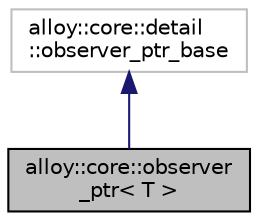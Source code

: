 digraph "alloy::core::observer_ptr&lt; T &gt;"
{
  edge [fontname="Helvetica",fontsize="10",labelfontname="Helvetica",labelfontsize="10"];
  node [fontname="Helvetica",fontsize="10",shape=record];
  Node1 [label="alloy::core::observer\l_ptr\< T \>",height=0.2,width=0.4,color="black", fillcolor="grey75", style="filled" fontcolor="black"];
  Node2 -> Node1 [dir="back",color="midnightblue",fontsize="10",style="solid",fontname="Helvetica"];
  Node2 [label="alloy::core::detail\l::observer_ptr_base",height=0.2,width=0.4,color="grey75", fillcolor="white", style="filled",tooltip="A non-templated base class for the observer_ptr. "];
}
